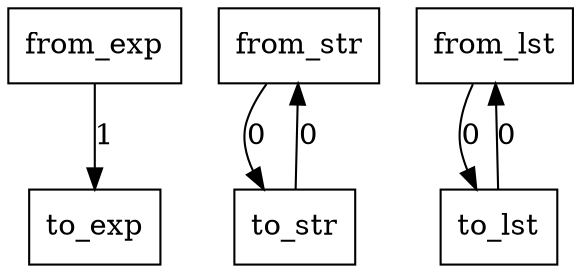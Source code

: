 digraph {
    graph [rankdir=TB
          ,bgcolor=transparent];
    node [shape=box
         ,fillcolor=white
         ,style=filled];
    0 [label=<from_exp>];
    1 [label=<from_str>];
    2 [label=<from_lst>];
    3 [label=<to_exp>];
    4 [label=<to_str>];
    5 [label=<to_lst>];
    0 -> 3 [label=1];
    1 -> 4 [label=0];
    2 -> 5 [label=0];
    4 -> 1 [label=0];
    5 -> 2 [label=0];
}